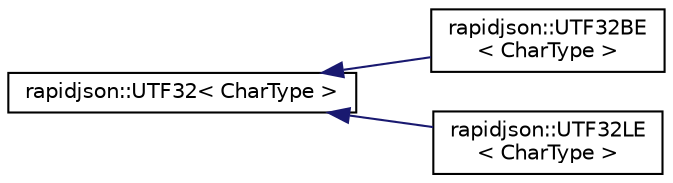 digraph "Graphical Class Hierarchy"
{
 // INTERACTIVE_SVG=YES
 // LATEX_PDF_SIZE
  edge [fontname="Helvetica",fontsize="10",labelfontname="Helvetica",labelfontsize="10"];
  node [fontname="Helvetica",fontsize="10",shape=record];
  rankdir="LR";
  Node0 [label="rapidjson::UTF32\< CharType \>",height=0.2,width=0.4,color="black", fillcolor="white", style="filled",URL="$structrapidjson_1_1_u_t_f32.html",tooltip="UTF-32 encoding."];
  Node0 -> Node1 [dir="back",color="midnightblue",fontsize="10",style="solid",fontname="Helvetica"];
  Node1 [label="rapidjson::UTF32BE\l\< CharType \>",height=0.2,width=0.4,color="black", fillcolor="white", style="filled",URL="$structrapidjson_1_1_u_t_f32_b_e.html",tooltip="UTF-32 big endian encoding."];
  Node0 -> Node2 [dir="back",color="midnightblue",fontsize="10",style="solid",fontname="Helvetica"];
  Node2 [label="rapidjson::UTF32LE\l\< CharType \>",height=0.2,width=0.4,color="black", fillcolor="white", style="filled",URL="$structrapidjson_1_1_u_t_f32_l_e.html",tooltip="UTF-32 little endian enocoding."];
}
